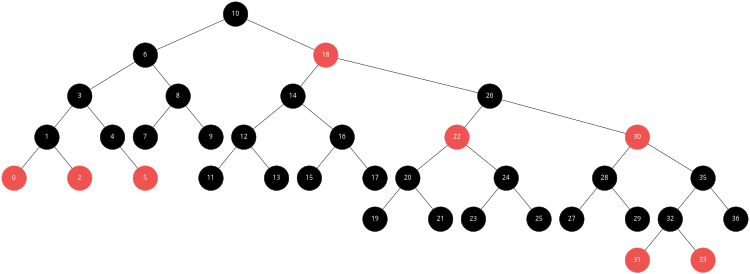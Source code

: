 digraph {
size="5,5"
	graph [fontname=InputMono]
	node [shape=circle]
	node [style=filled]
	node [color=black]
	node [fixedsize=true]
	node [height=0.75]
	node [width=0.75]
	node [fontcolor=white]
	node [fontname=InputMono]
	edge [arrowhead=none]
	edge [style=filled]
	edge [weight=10]
	edge [color=black]
	node [color=black]
	10
	edge [weight=10]
	edge [color=black]
	node [color=black]
	6
		10 -> 6
	edge [weight=100]
	edge [color=white]
	node [color=white]
	"[10"
		10 -> "[10"
	edge [weight=10]
	edge [color=black]
	node [color="#ef5350"]
	18
		10 -> 18
	edge [weight=10]
	edge [color=black]
	node [color=black]
	14
		18 -> 14
	edge [weight=100]
	edge [color=white]
	node [color=white]
	"[18"
		18 -> "[18"
	edge [weight=10]
	edge [color=black]
	node [color=black]
	26
		18 -> 26
	edge [weight=10]
	edge [color=black]
	node [color="#ef5350"]
	22
		26 -> 22
	edge [weight=100]
	edge [color=white]
	node [color=white]
	"[26"
		26 -> "[26"
	edge [weight=10]
	edge [color=black]
	node [color="#ef5350"]
	30
		26 -> 30
	edge [weight=10]
	edge [color=black]
	node [color=black]
	28
		30 -> 28
	edge [weight=100]
	edge [color=white]
	node [color=white]
	"[30"
		30 -> "[30"
	edge [weight=10]
	edge [color=black]
	node [color=black]
	35
		30 -> 35
	edge [weight=10]
	edge [color=black]
	node [color=black]
	32
		35 -> 32
	edge [weight=100]
	edge [color=white]
	node [color=white]
	"[35"
		35 -> "[35"
	edge [weight=10]
	edge [color=black]
	node [color=black]
	36
		35 -> 36
	edge [weight=10]
	edge [color=black]
	node [color="#ef5350"]
	31
		32 -> 31
	edge [weight=100]
	edge [color=white]
	node [color=white]
	"[32"
		32 -> "[32"
	edge [weight=10]
	edge [color=black]
	node [color="#ef5350"]
	33
		32 -> 33
	edge [weight=10]
	edge [color=black]
	node [color=black]
	27
		28 -> 27
	edge [weight=100]
	edge [color=white]
	node [color=white]
	"[28"
		28 -> "[28"
	edge [weight=10]
	edge [color=black]
	node [color=black]
	29
		28 -> 29
	edge [weight=10]
	edge [color=black]
	node [color=black]
	20
		22 -> 20
	edge [weight=100]
	edge [color=white]
	node [color=white]
	"[22"
		22 -> "[22"
	edge [weight=10]
	edge [color=black]
	node [color=black]
	24
		22 -> 24
	edge [weight=10]
	edge [color=black]
	node [color=black]
	23
		24 -> 23
	edge [weight=100]
	edge [color=white]
	node [color=white]
	"[24"
		24 -> "[24"
	edge [weight=10]
	edge [color=black]
	node [color=black]
	25
		24 -> 25
	edge [weight=10]
	edge [color=black]
	node [color=black]
	19
		20 -> 19
	edge [weight=100]
	edge [color=white]
	node [color=white]
	"[20"
		20 -> "[20"
	edge [weight=10]
	edge [color=black]
	node [color=black]
	21
		20 -> 21
	edge [weight=10]
	edge [color=black]
	node [color=black]
	12
		14 -> 12
	edge [weight=100]
	edge [color=white]
	node [color=white]
	"[14"
		14 -> "[14"
	edge [weight=10]
	edge [color=black]
	node [color=black]
	16
		14 -> 16
	edge [weight=10]
	edge [color=black]
	node [color=black]
	15
		16 -> 15
	edge [weight=100]
	edge [color=white]
	node [color=white]
	"[16"
		16 -> "[16"
	edge [weight=10]
	edge [color=black]
	node [color=black]
	17
		16 -> 17
	edge [weight=10]
	edge [color=black]
	node [color=black]
	11
		12 -> 11
	edge [weight=100]
	edge [color=white]
	node [color=white]
	"[12"
		12 -> "[12"
	edge [weight=10]
	edge [color=black]
	node [color=black]
	13
		12 -> 13
	edge [weight=10]
	edge [color=black]
	node [color=black]
	3
		6 -> 3
	edge [weight=100]
	edge [color=white]
	node [color=white]
	"[6"
		6 -> "[6"
	edge [weight=10]
	edge [color=black]
	node [color=black]
	8
		6 -> 8
	edge [weight=10]
	edge [color=black]
	node [color=black]
	7
		8 -> 7
	edge [weight=100]
	edge [color=white]
	node [color=white]
	"[8"
		8 -> "[8"
	edge [weight=10]
	edge [color=black]
	node [color=black]
	9
		8 -> 9
	edge [weight=10]
	edge [color=black]
	node [color=black]
	1
		3 -> 1
	edge [weight=100]
	edge [color=white]
	node [color=white]
	"[3"
		3 -> "[3"
	edge [weight=10]
	edge [color=black]
	node [color=black]
	4
		3 -> 4
	edge [weight=100]
	edge [color=white]
	node [color=white]
	"|4"
		4 -> "|4"
	edge [weight=10]
	edge [color=black]
	node [color="#ef5350"]
	5
		4 -> 5
	edge [weight=10]
	edge [color=black]
	node [color="#ef5350"]
	0
		1 -> 0
	edge [weight=100]
	edge [color=white]
	node [color=white]
	"[1"
		1 -> "[1"
	edge [weight=10]
	edge [color=black]
	node [color="#ef5350"]
	2
		1 -> 2
}